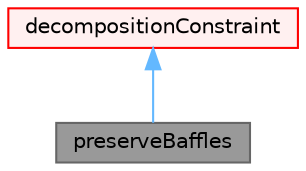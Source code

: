 digraph "preserveBaffles"
{
 // LATEX_PDF_SIZE
  bgcolor="transparent";
  edge [fontname=Helvetica,fontsize=10,labelfontname=Helvetica,labelfontsize=10];
  node [fontname=Helvetica,fontsize=10,shape=box,height=0.2,width=0.4];
  Node1 [id="Node000001",label="preserveBaffles",height=0.2,width=0.4,color="gray40", fillcolor="grey60", style="filled", fontcolor="black",tooltip="Detects baffles and keeps owner and neighbour on same processor."];
  Node2 -> Node1 [id="edge1_Node000001_Node000002",dir="back",color="steelblue1",style="solid",tooltip=" "];
  Node2 [id="Node000002",label="decompositionConstraint",height=0.2,width=0.4,color="red", fillcolor="#FFF0F0", style="filled",URL="$classFoam_1_1decompositionConstraint.html",tooltip="Abstract class for handling decomposition constraints."];
}
